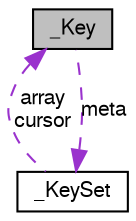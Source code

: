 digraph G
{
  edge [fontname="FreeSans",fontsize="10",labelfontname="FreeSans",labelfontsize="10"];
  node [fontname="FreeSans",fontsize="10",shape=record];
  Node1 [label="_Key",height=0.2,width=0.4,color="black", fillcolor="grey75", style="filled" fontcolor="black"];
  Node2 -> Node1 [dir=back,color="darkorchid3",fontsize="10",style="dashed",label="meta",fontname="FreeSans"];
  Node2 [label="_KeySet",height=0.2,width=0.4,color="black", fillcolor="white", style="filled",URL="$struct__KeySet.html"];
  Node1 -> Node2 [dir=back,color="darkorchid3",fontsize="10",style="dashed",label="array\ncursor",fontname="FreeSans"];
}
